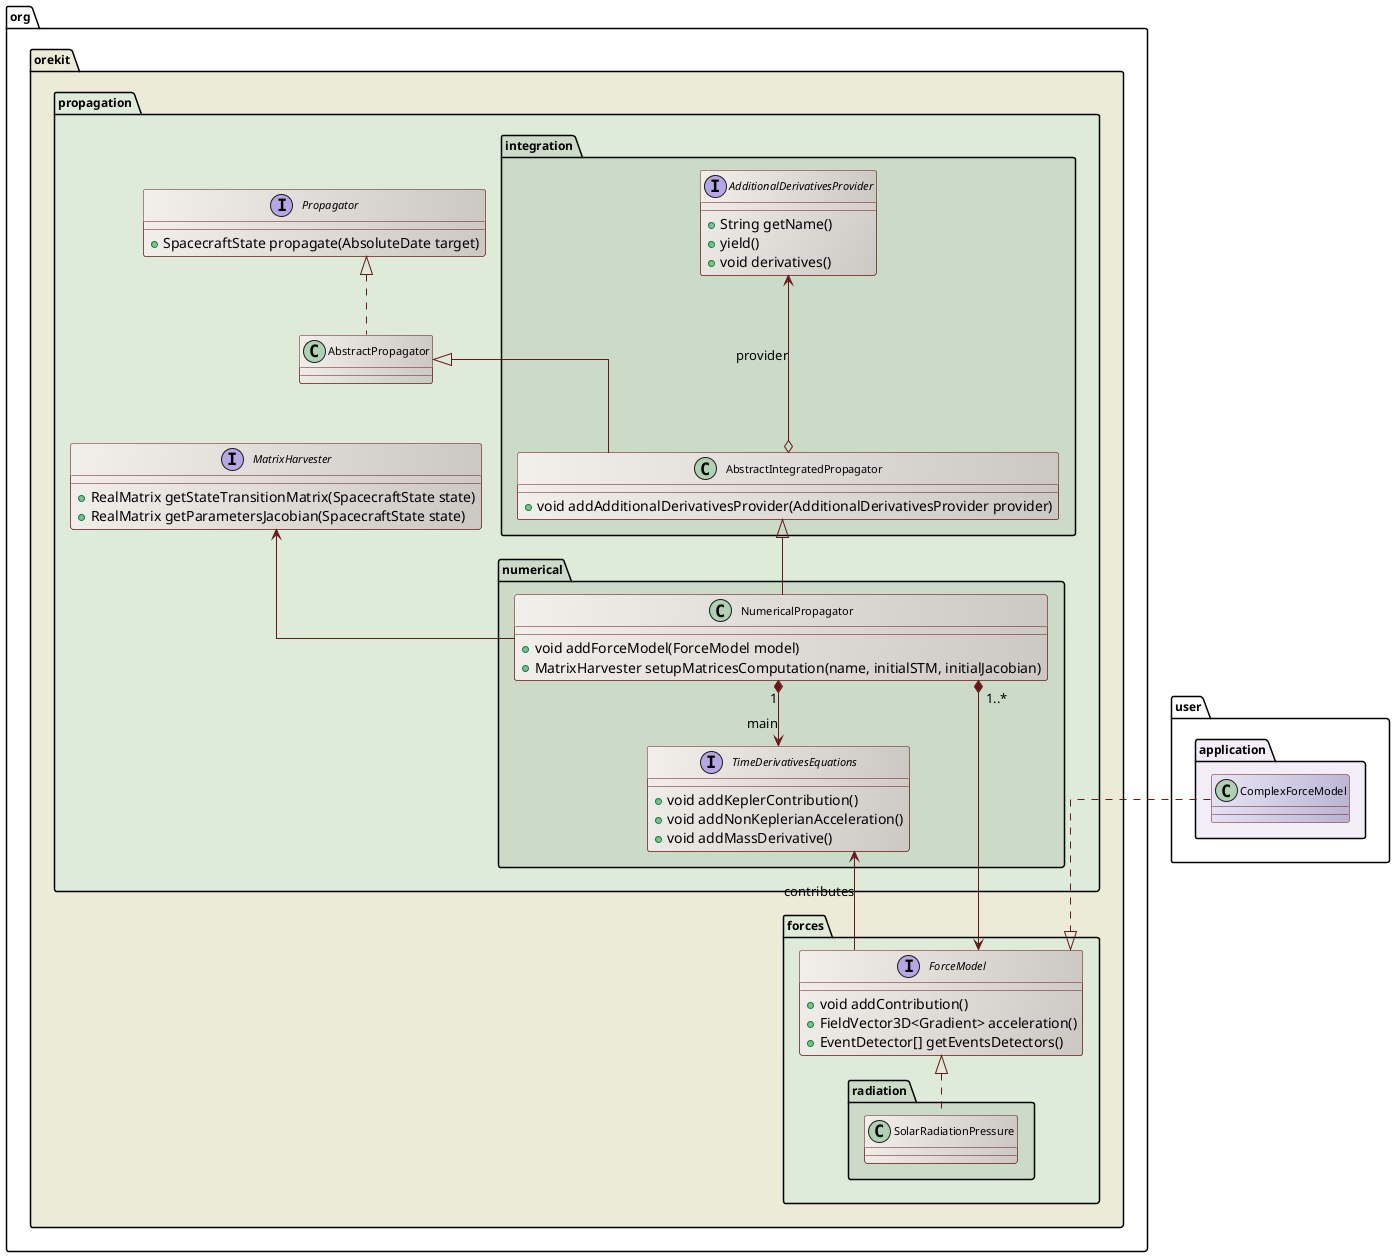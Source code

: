 ' Copyright 2002-2021 CS GROUP
' Licensed to CS GROUP (CS) under one or more
' contributor license agreements.  See the NOTICE file distributed with
' this work for additional information regarding copyright ownership.
' CS licenses this file to You under the Apache License, Version 2.0
' (the "License"); you may not use this file except in compliance with
' the License.  You may obtain a copy of the License at
'
'   http://www.apache.org/licenses/LICENSE-2.0
'
' Unless required by applicable law or agreed to in writing, software
' distributed under the License is distributed on an "AS IS" BASIS,
' WITHOUT WARRANTIES OR CONDITIONS OF ANY KIND, either express or implied.
' See the License for the specific language governing permissions and
' limitations under the License.
 
@startuml

  skinparam svek                  true
  skinparam ClassBackgroundColor  #F3EFEB/CCC9C5
  skinparam ClassArrowColor       #691616
  skinparam ClassBorderColor      #691616
  skinparam NoteBackgroundColor   #F3EFEB
  skinparam NoteBorderColor       #691616
  skinparam NoteFontColor         #691616
  skinparam ClassFontSize         11
  skinparam PackageFontSize       12
  skinparam linetype              ortho

  package org.orekit #ECEBD8 {

    package forces #DDEBD8 {

      interface ForceModel {
        +void addContribution()
        +FieldVector3D<Gradient> acceleration()
        +EventDetector[] getEventsDetectors()
      }

      package radiation #CBDBC8 {
        class SolarRadiationPressure
        ForceModel <|.. SolarRadiationPressure
      }

    }
 
    package propagation #DDEBD8 {

      interface Propagator {
        + SpacecraftState propagate(AbsoluteDate target)
      }

      interface MatrixHarvester {
        +RealMatrix getStateTransitionMatrix(SpacecraftState state)
        +RealMatrix getParametersJacobian(SpacecraftState state)
      }

      Propagator <|.. AbstractPropagator

      package integration #CBDBC8 {
        interface AdditionalDerivativesProvider {
          +String getName()
          +yield()
          +void derivatives()
        }
        class  AbstractIntegratedPropagator {
         +void addAdditionalDerivativesProvider(AdditionalDerivativesProvider provider)
        }
        AbstractPropagator <|-- AbstractIntegratedPropagator
        AdditionalDerivativesProvider <---o AbstractIntegratedPropagator : provider
      }

      package numerical #CBDBC8 {

        interface TimeDerivativesEquations {
          +void addKeplerContribution()
          +void addNonKeplerianAcceleration()
          +void addMassDerivative()
        }

       class NumericalPropagator {
         +void addForceModel(ForceModel model)
         +MatrixHarvester setupMatricesComputation(name, initialSTM, initialJacobian)
       }

       TimeDerivativesEquations    <--      ForceModel : contributes
       AbstractIntegratedPropagator  <|--     NumericalPropagator
       NumericalPropagator         "1..*" *--> ForceModel
       MatrixHarvester              <-- NumericalPropagator
       NumericalPropagator         "1" *--> TimeDerivativesEquations : main

      }
    }

  }

  package user.application #F3EDF7 {
        class ComplexForceModel #EAE6F7/B9B3D2
        ComplexForceModel ..|> ForceModel

  }
@enduml

